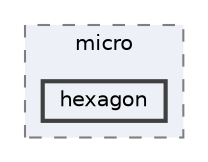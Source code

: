 digraph "Arduino/GetStartedWithMachineLearningOnArduino/tflite-micro-main/tensorflow/lite/micro/hexagon"
{
 // LATEX_PDF_SIZE
  bgcolor="transparent";
  edge [fontname=Helvetica,fontsize=10,labelfontname=Helvetica,labelfontsize=10];
  node [fontname=Helvetica,fontsize=10,shape=box,height=0.2,width=0.4];
  compound=true
  subgraph clusterdir_b8cffeb19aff853b8801b5d330607df8 {
    graph [ bgcolor="#edf0f7", pencolor="grey50", label="micro", fontname=Helvetica,fontsize=10 style="filled,dashed", URL="dir_b8cffeb19aff853b8801b5d330607df8.html",tooltip=""]
  dir_4d23646b9ef5b6963a56039edd1ec805 [label="hexagon", fillcolor="#edf0f7", color="grey25", style="filled,bold", URL="dir_4d23646b9ef5b6963a56039edd1ec805.html",tooltip=""];
  }
}
